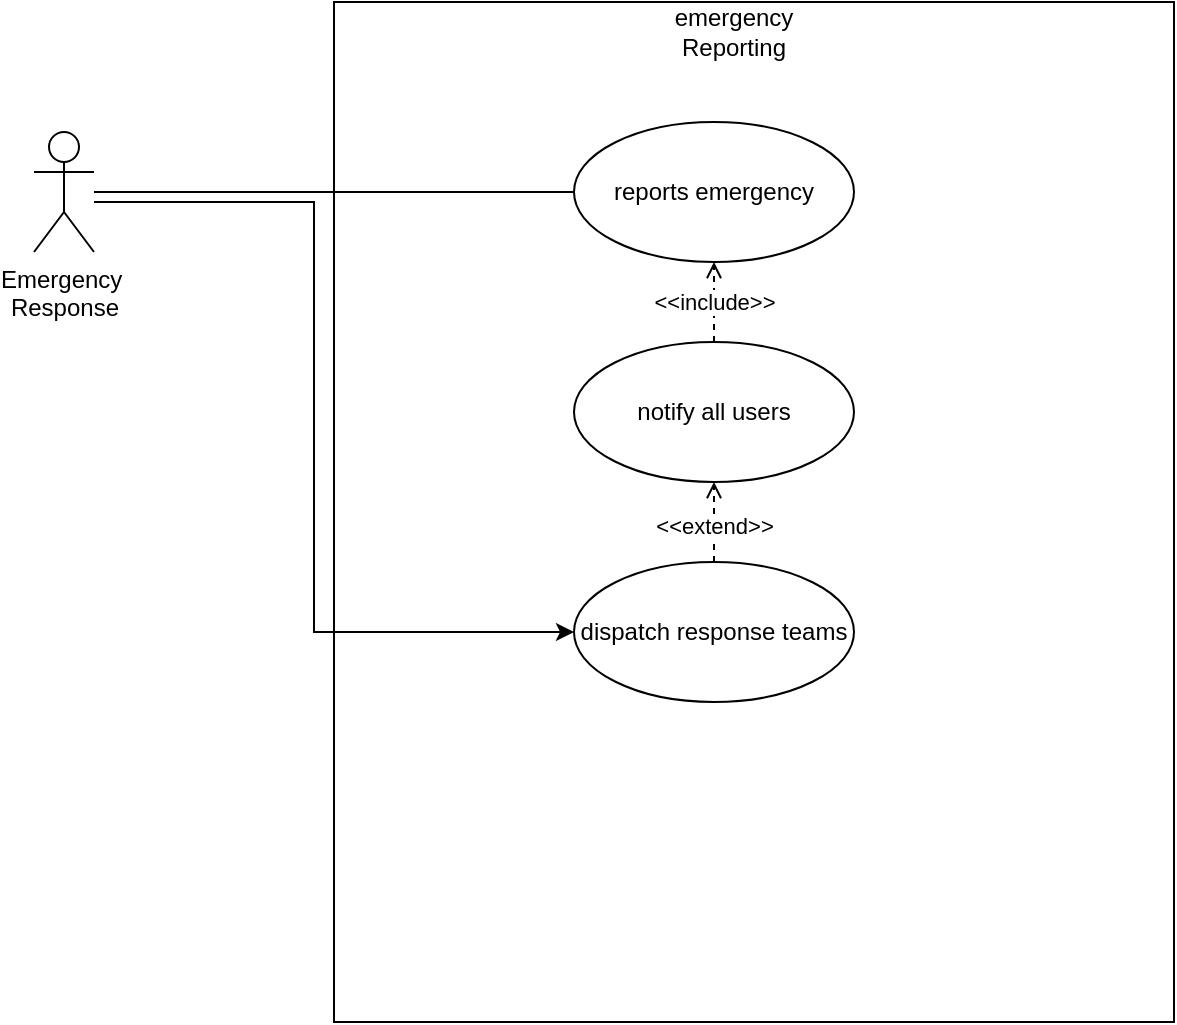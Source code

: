 <mxfile version="26.1.1">
  <diagram name="Page-1" id="Dqx94daEcHKD5VdHmlBv">
    <mxGraphModel dx="1050" dy="558" grid="1" gridSize="10" guides="1" tooltips="1" connect="1" arrows="1" fold="1" page="1" pageScale="1" pageWidth="827" pageHeight="1169" math="0" shadow="0">
      <root>
        <mxCell id="0" />
        <mxCell id="1" parent="0" />
        <mxCell id="kKrQ2rKjHCKY2WP3vcZc-1" value="" style="rounded=0;whiteSpace=wrap;html=1;" vertex="1" parent="1">
          <mxGeometry x="240" y="20" width="420" height="510" as="geometry" />
        </mxCell>
        <mxCell id="kKrQ2rKjHCKY2WP3vcZc-2" value="emergency Reporting" style="text;html=1;align=center;verticalAlign=middle;whiteSpace=wrap;rounded=0;" vertex="1" parent="1">
          <mxGeometry x="410" y="20" width="60" height="30" as="geometry" />
        </mxCell>
        <mxCell id="kKrQ2rKjHCKY2WP3vcZc-5" style="edgeStyle=orthogonalEdgeStyle;rounded=0;orthogonalLoop=1;jettySize=auto;html=1;entryX=0;entryY=0.5;entryDx=0;entryDy=0;endArrow=none;startFill=0;" edge="1" parent="1" source="kKrQ2rKjHCKY2WP3vcZc-3" target="kKrQ2rKjHCKY2WP3vcZc-4">
          <mxGeometry relative="1" as="geometry" />
        </mxCell>
        <mxCell id="kKrQ2rKjHCKY2WP3vcZc-12" style="edgeStyle=orthogonalEdgeStyle;rounded=0;orthogonalLoop=1;jettySize=auto;html=1;entryX=0;entryY=0.5;entryDx=0;entryDy=0;" edge="1" parent="1" source="kKrQ2rKjHCKY2WP3vcZc-3" target="kKrQ2rKjHCKY2WP3vcZc-9">
          <mxGeometry relative="1" as="geometry">
            <Array as="points">
              <mxPoint x="230" y="120" />
              <mxPoint x="230" y="335" />
            </Array>
          </mxGeometry>
        </mxCell>
        <mxCell id="kKrQ2rKjHCKY2WP3vcZc-3" value="&lt;div&gt;Emergency&amp;nbsp;&lt;/div&gt;&lt;div&gt;Response&lt;/div&gt;" style="shape=umlActor;verticalLabelPosition=bottom;verticalAlign=top;html=1;outlineConnect=0;" vertex="1" parent="1">
          <mxGeometry x="90" y="85" width="30" height="60" as="geometry" />
        </mxCell>
        <mxCell id="kKrQ2rKjHCKY2WP3vcZc-4" value="reports emergency" style="ellipse;whiteSpace=wrap;html=1;" vertex="1" parent="1">
          <mxGeometry x="360" y="80" width="140" height="70" as="geometry" />
        </mxCell>
        <mxCell id="kKrQ2rKjHCKY2WP3vcZc-7" value="" style="edgeStyle=orthogonalEdgeStyle;rounded=0;orthogonalLoop=1;jettySize=auto;html=1;endArrow=open;endFill=0;dashed=1;" edge="1" parent="1" source="kKrQ2rKjHCKY2WP3vcZc-6" target="kKrQ2rKjHCKY2WP3vcZc-4">
          <mxGeometry relative="1" as="geometry" />
        </mxCell>
        <mxCell id="kKrQ2rKjHCKY2WP3vcZc-8" value="&amp;lt;&amp;lt;include&amp;gt;&amp;gt;" style="edgeLabel;html=1;align=center;verticalAlign=middle;resizable=0;points=[];" vertex="1" connectable="0" parent="kKrQ2rKjHCKY2WP3vcZc-7">
          <mxGeometry relative="1" as="geometry">
            <mxPoint as="offset" />
          </mxGeometry>
        </mxCell>
        <mxCell id="kKrQ2rKjHCKY2WP3vcZc-6" value="notify all users" style="ellipse;whiteSpace=wrap;html=1;" vertex="1" parent="1">
          <mxGeometry x="360" y="190" width="140" height="70" as="geometry" />
        </mxCell>
        <mxCell id="kKrQ2rKjHCKY2WP3vcZc-10" value="" style="edgeStyle=orthogonalEdgeStyle;rounded=0;orthogonalLoop=1;jettySize=auto;html=1;endArrow=open;endFill=0;dashed=1;" edge="1" parent="1" source="kKrQ2rKjHCKY2WP3vcZc-9" target="kKrQ2rKjHCKY2WP3vcZc-6">
          <mxGeometry relative="1" as="geometry" />
        </mxCell>
        <mxCell id="kKrQ2rKjHCKY2WP3vcZc-11" value="&amp;lt;&amp;lt;extend&amp;gt;&amp;gt;" style="edgeLabel;html=1;align=center;verticalAlign=middle;resizable=0;points=[];" vertex="1" connectable="0" parent="kKrQ2rKjHCKY2WP3vcZc-10">
          <mxGeometry x="-0.1" relative="1" as="geometry">
            <mxPoint as="offset" />
          </mxGeometry>
        </mxCell>
        <mxCell id="kKrQ2rKjHCKY2WP3vcZc-9" value="dispatch response teams" style="ellipse;whiteSpace=wrap;html=1;" vertex="1" parent="1">
          <mxGeometry x="360" y="300" width="140" height="70" as="geometry" />
        </mxCell>
      </root>
    </mxGraphModel>
  </diagram>
</mxfile>
